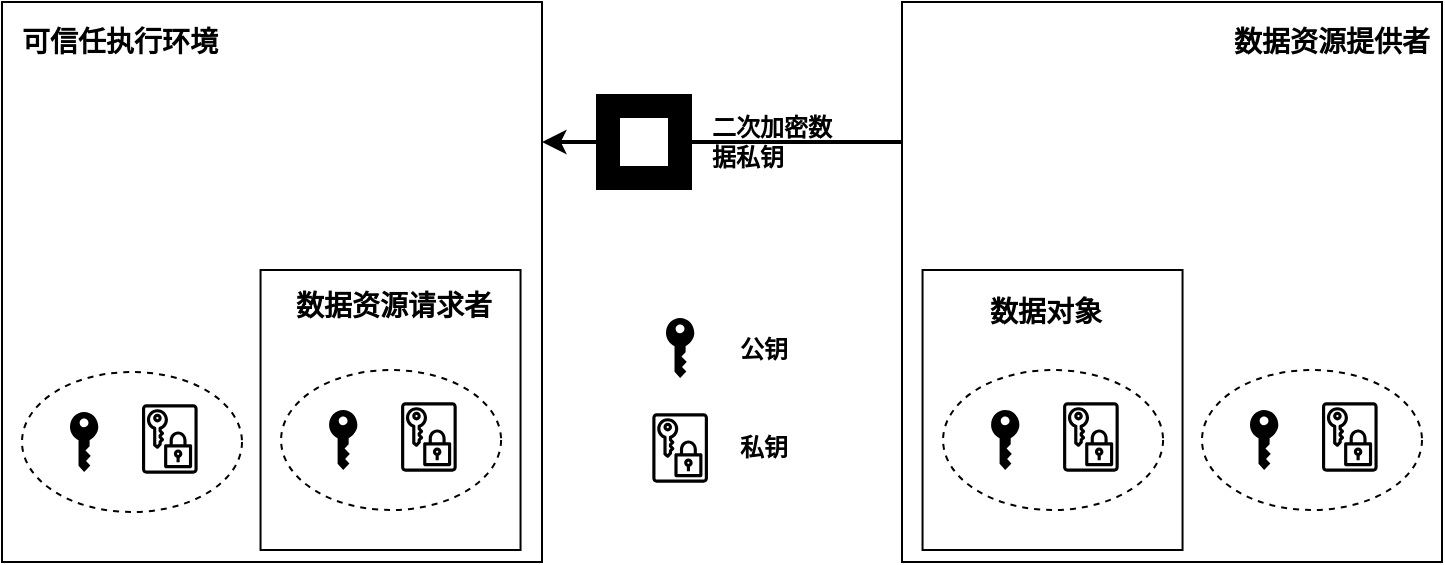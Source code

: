 <mxfile version="26.2.14">
  <diagram name="第 1 页" id="kvT2Ytr1LzrmhvykwMmT">
    <mxGraphModel dx="1295" dy="685" grid="1" gridSize="10" guides="1" tooltips="1" connect="1" arrows="1" fold="1" page="1" pageScale="1" pageWidth="1169" pageHeight="827" math="0" shadow="0">
      <root>
        <mxCell id="0" />
        <mxCell id="1" parent="0" />
        <mxCell id="wkWXff3E3P00GvgTiVZd-45" value="" style="rounded=0;whiteSpace=wrap;html=1;strokeWidth=1;fillColor=none;align=center;" vertex="1" parent="1">
          <mxGeometry x="210" y="280" width="270" height="280" as="geometry" />
        </mxCell>
        <mxCell id="wkWXff3E3P00GvgTiVZd-26" value="" style="rounded=0;whiteSpace=wrap;html=1;strokeWidth=1;fillColor=none;align=center;" vertex="1" parent="1">
          <mxGeometry x="670.27" y="414" width="130" height="140" as="geometry" />
        </mxCell>
        <mxCell id="wkWXff3E3P00GvgTiVZd-27" value="&lt;span style=&quot;font-size: 14px;&quot;&gt;&lt;b&gt;数据对象&lt;/b&gt;&lt;/span&gt;" style="text;html=1;align=left;verticalAlign=middle;whiteSpace=wrap;rounded=0;" vertex="1" parent="1">
          <mxGeometry x="701.81" y="414" width="67.46" height="42" as="geometry" />
        </mxCell>
        <mxCell id="wkWXff3E3P00GvgTiVZd-28" value="" style="group" vertex="1" connectable="0" parent="1">
          <mxGeometry x="680.54" y="464" width="110" height="70" as="geometry" />
        </mxCell>
        <mxCell id="wkWXff3E3P00GvgTiVZd-29" value="" style="sketch=0;outlineConnect=0;fontColor=#232F3E;gradientColor=none;fillColor=#000000;strokeColor=none;dashed=0;verticalLabelPosition=bottom;verticalAlign=top;align=center;html=1;fontSize=12;fontStyle=0;aspect=fixed;pointerEvents=1;shape=mxgraph.aws4.data_encryption_key;" vertex="1" parent="wkWXff3E3P00GvgTiVZd-28">
          <mxGeometry x="60" y="16" width="27.82" height="35" as="geometry" />
        </mxCell>
        <mxCell id="wkWXff3E3P00GvgTiVZd-30" value="" style="ellipse;whiteSpace=wrap;html=1;fillColor=none;dashed=1;" vertex="1" parent="wkWXff3E3P00GvgTiVZd-28">
          <mxGeometry width="110" height="70" as="geometry" />
        </mxCell>
        <mxCell id="wkWXff3E3P00GvgTiVZd-31" value="" style="sketch=0;pointerEvents=1;shadow=0;dashed=0;html=1;strokeColor=none;fillColor=#000000;labelPosition=center;verticalLabelPosition=bottom;verticalAlign=top;outlineConnect=0;align=center;shape=mxgraph.office.security.key_permissions;" vertex="1" parent="wkWXff3E3P00GvgTiVZd-28">
          <mxGeometry x="24" y="20" width="14.15" height="30" as="geometry" />
        </mxCell>
        <mxCell id="wkWXff3E3P00GvgTiVZd-57" style="edgeStyle=orthogonalEdgeStyle;rounded=0;orthogonalLoop=1;jettySize=auto;html=1;exitX=0;exitY=0.25;exitDx=0;exitDy=0;entryX=1;entryY=0.25;entryDx=0;entryDy=0;strokeWidth=2;" edge="1" parent="1" source="wkWXff3E3P00GvgTiVZd-33" target="wkWXff3E3P00GvgTiVZd-45">
          <mxGeometry relative="1" as="geometry" />
        </mxCell>
        <mxCell id="wkWXff3E3P00GvgTiVZd-33" value="" style="rounded=0;whiteSpace=wrap;html=1;strokeWidth=1;fillColor=none;align=center;" vertex="1" parent="1">
          <mxGeometry x="660" y="280" width="270" height="280" as="geometry" />
        </mxCell>
        <mxCell id="wkWXff3E3P00GvgTiVZd-34" value="&lt;span style=&quot;font-size: 14px;&quot;&gt;&lt;b&gt;数据资源提供者&lt;/b&gt;&lt;/span&gt;" style="text;html=1;align=right;verticalAlign=middle;whiteSpace=wrap;rounded=0;" vertex="1" parent="1">
          <mxGeometry x="798.27" y="280" width="127.73" height="40" as="geometry" />
        </mxCell>
        <mxCell id="wkWXff3E3P00GvgTiVZd-35" value="" style="group" vertex="1" connectable="0" parent="1">
          <mxGeometry x="810" y="464" width="110" height="70" as="geometry" />
        </mxCell>
        <mxCell id="wkWXff3E3P00GvgTiVZd-36" value="" style="sketch=0;outlineConnect=0;fontColor=#232F3E;gradientColor=none;fillColor=#000000;strokeColor=none;dashed=0;verticalLabelPosition=bottom;verticalAlign=top;align=center;html=1;fontSize=12;fontStyle=0;aspect=fixed;pointerEvents=1;shape=mxgraph.aws4.data_encryption_key;" vertex="1" parent="wkWXff3E3P00GvgTiVZd-35">
          <mxGeometry x="60" y="16" width="27.82" height="35" as="geometry" />
        </mxCell>
        <mxCell id="wkWXff3E3P00GvgTiVZd-37" value="" style="ellipse;whiteSpace=wrap;html=1;fillColor=none;dashed=1;" vertex="1" parent="wkWXff3E3P00GvgTiVZd-35">
          <mxGeometry width="110" height="70" as="geometry" />
        </mxCell>
        <mxCell id="wkWXff3E3P00GvgTiVZd-38" value="" style="sketch=0;pointerEvents=1;shadow=0;dashed=0;html=1;strokeColor=none;fillColor=#000000;labelPosition=center;verticalLabelPosition=bottom;verticalAlign=top;outlineConnect=0;align=center;shape=mxgraph.office.security.key_permissions;" vertex="1" parent="wkWXff3E3P00GvgTiVZd-35">
          <mxGeometry x="24" y="20" width="14.15" height="30" as="geometry" />
        </mxCell>
        <mxCell id="wkWXff3E3P00GvgTiVZd-39" value="" style="rounded=0;whiteSpace=wrap;html=1;strokeWidth=1;fillColor=none;align=center;" vertex="1" parent="1">
          <mxGeometry x="339.27" y="414" width="130" height="140" as="geometry" />
        </mxCell>
        <mxCell id="wkWXff3E3P00GvgTiVZd-40" value="&lt;span style=&quot;font-size: 14px;&quot;&gt;&lt;b&gt;数据资源请求者&lt;/b&gt;&lt;/span&gt;" style="text;html=1;align=left;verticalAlign=middle;whiteSpace=wrap;rounded=0;" vertex="1" parent="1">
          <mxGeometry x="355.27" y="414" width="100" height="36" as="geometry" />
        </mxCell>
        <mxCell id="wkWXff3E3P00GvgTiVZd-41" value="" style="group" vertex="1" connectable="0" parent="1">
          <mxGeometry x="349.54" y="464" width="110" height="70" as="geometry" />
        </mxCell>
        <mxCell id="wkWXff3E3P00GvgTiVZd-42" value="" style="sketch=0;outlineConnect=0;fontColor=#232F3E;gradientColor=none;fillColor=#000000;strokeColor=none;dashed=0;verticalLabelPosition=bottom;verticalAlign=top;align=center;html=1;fontSize=12;fontStyle=0;aspect=fixed;pointerEvents=1;shape=mxgraph.aws4.data_encryption_key;" vertex="1" parent="wkWXff3E3P00GvgTiVZd-41">
          <mxGeometry x="60" y="16" width="27.82" height="35" as="geometry" />
        </mxCell>
        <mxCell id="wkWXff3E3P00GvgTiVZd-43" value="" style="ellipse;whiteSpace=wrap;html=1;fillColor=none;dashed=1;" vertex="1" parent="wkWXff3E3P00GvgTiVZd-41">
          <mxGeometry width="110" height="70" as="geometry" />
        </mxCell>
        <mxCell id="wkWXff3E3P00GvgTiVZd-44" value="" style="sketch=0;pointerEvents=1;shadow=0;dashed=0;html=1;strokeColor=none;fillColor=#000000;labelPosition=center;verticalLabelPosition=bottom;verticalAlign=top;outlineConnect=0;align=center;shape=mxgraph.office.security.key_permissions;" vertex="1" parent="wkWXff3E3P00GvgTiVZd-41">
          <mxGeometry x="24" y="20" width="14.15" height="30" as="geometry" />
        </mxCell>
        <mxCell id="wkWXff3E3P00GvgTiVZd-47" value="" style="group" vertex="1" connectable="0" parent="1">
          <mxGeometry x="220" y="465" width="110" height="70" as="geometry" />
        </mxCell>
        <mxCell id="wkWXff3E3P00GvgTiVZd-48" value="" style="sketch=0;outlineConnect=0;fontColor=#232F3E;gradientColor=none;fillColor=#000000;strokeColor=none;dashed=0;verticalLabelPosition=bottom;verticalAlign=top;align=center;html=1;fontSize=12;fontStyle=0;aspect=fixed;pointerEvents=1;shape=mxgraph.aws4.data_encryption_key;" vertex="1" parent="wkWXff3E3P00GvgTiVZd-47">
          <mxGeometry x="60" y="16" width="27.82" height="35" as="geometry" />
        </mxCell>
        <mxCell id="wkWXff3E3P00GvgTiVZd-49" value="" style="ellipse;whiteSpace=wrap;html=1;fillColor=none;dashed=1;" vertex="1" parent="wkWXff3E3P00GvgTiVZd-47">
          <mxGeometry width="110" height="70" as="geometry" />
        </mxCell>
        <mxCell id="wkWXff3E3P00GvgTiVZd-50" value="" style="sketch=0;pointerEvents=1;shadow=0;dashed=0;html=1;strokeColor=none;fillColor=#000000;labelPosition=center;verticalLabelPosition=bottom;verticalAlign=top;outlineConnect=0;align=center;shape=mxgraph.office.security.key_permissions;" vertex="1" parent="wkWXff3E3P00GvgTiVZd-47">
          <mxGeometry x="24" y="20" width="14.15" height="30" as="geometry" />
        </mxCell>
        <mxCell id="wkWXff3E3P00GvgTiVZd-46" value="&lt;span style=&quot;font-size: 14px;&quot;&gt;&lt;b&gt;可信任执行环境&lt;/b&gt;&lt;/span&gt;" style="text;html=1;align=left;verticalAlign=middle;whiteSpace=wrap;rounded=0;" vertex="1" parent="1">
          <mxGeometry x="218.4" y="280" width="127.73" height="40" as="geometry" />
        </mxCell>
        <mxCell id="wkWXff3E3P00GvgTiVZd-56" value="" style="group" vertex="1" connectable="0" parent="1">
          <mxGeometry x="535.16" y="438" width="77.69" height="82.5" as="geometry" />
        </mxCell>
        <mxCell id="wkWXff3E3P00GvgTiVZd-51" value="" style="sketch=0;pointerEvents=1;shadow=0;dashed=0;html=1;strokeColor=none;fillColor=#000000;labelPosition=center;verticalLabelPosition=bottom;verticalAlign=top;outlineConnect=0;align=center;shape=mxgraph.office.security.key_permissions;" vertex="1" parent="wkWXff3E3P00GvgTiVZd-56">
          <mxGeometry x="6.84" width="14.15" height="30" as="geometry" />
        </mxCell>
        <mxCell id="wkWXff3E3P00GvgTiVZd-53" value="" style="sketch=0;outlineConnect=0;fontColor=#232F3E;gradientColor=none;fillColor=#000000;strokeColor=none;dashed=0;verticalLabelPosition=bottom;verticalAlign=top;align=center;html=1;fontSize=12;fontStyle=0;aspect=fixed;pointerEvents=1;shape=mxgraph.aws4.data_encryption_key;" vertex="1" parent="wkWXff3E3P00GvgTiVZd-56">
          <mxGeometry y="47.5" width="27.82" height="35" as="geometry" />
        </mxCell>
        <mxCell id="wkWXff3E3P00GvgTiVZd-54" value="&lt;font style=&quot;font-size: 12px;&quot;&gt;&lt;b style=&quot;&quot;&gt;公钥&lt;/b&gt;&lt;/font&gt;" style="text;html=1;align=left;verticalAlign=middle;whiteSpace=wrap;rounded=0;" vertex="1" parent="wkWXff3E3P00GvgTiVZd-56">
          <mxGeometry x="41.84" y="1" width="35.85" height="30" as="geometry" />
        </mxCell>
        <mxCell id="wkWXff3E3P00GvgTiVZd-55" value="&lt;font style=&quot;font-size: 12px;&quot;&gt;&lt;b style=&quot;&quot;&gt;私钥&lt;/b&gt;&lt;/font&gt;" style="text;html=1;align=left;verticalAlign=middle;whiteSpace=wrap;rounded=0;" vertex="1" parent="wkWXff3E3P00GvgTiVZd-56">
          <mxGeometry x="41.84" y="50" width="35.85" height="30" as="geometry" />
        </mxCell>
        <mxCell id="wkWXff3E3P00GvgTiVZd-59" value="" style="group" vertex="1" connectable="0" parent="1">
          <mxGeometry x="507" y="326" width="129" height="48" as="geometry" />
        </mxCell>
        <mxCell id="wkWXff3E3P00GvgTiVZd-16" value="" style="shape=rect;fillColor=#000000;aspect=fixed;resizable=0;labelPosition=center;verticalLabelPosition=bottom;align=center;verticalAlign=top;strokeColor=none;fontSize=14;" vertex="1" parent="wkWXff3E3P00GvgTiVZd-59">
          <mxGeometry width="48" height="48" as="geometry" />
        </mxCell>
        <mxCell id="wkWXff3E3P00GvgTiVZd-17" value="" style="fillColor=#ffffff;strokeColor=none;dashed=0;outlineConnect=0;html=1;labelPosition=center;verticalLabelPosition=bottom;verticalAlign=top;part=1;movable=0;resizable=0;rotatable=0;shape=mxgraph.ibm_cloud.ibm-cloud--key-protect" vertex="1" parent="wkWXff3E3P00GvgTiVZd-16">
          <mxGeometry width="24" height="24" relative="1" as="geometry">
            <mxPoint x="12" y="12" as="offset" />
          </mxGeometry>
        </mxCell>
        <mxCell id="wkWXff3E3P00GvgTiVZd-58" value="&lt;font style=&quot;font-size: 12px;&quot;&gt;&lt;b style=&quot;&quot;&gt;二次加密数据私钥&lt;/b&gt;&lt;/font&gt;" style="text;html=1;align=left;verticalAlign=middle;whiteSpace=wrap;rounded=0;" vertex="1" parent="wkWXff3E3P00GvgTiVZd-59">
          <mxGeometry x="56" y="4" width="73" height="40" as="geometry" />
        </mxCell>
      </root>
    </mxGraphModel>
  </diagram>
</mxfile>
